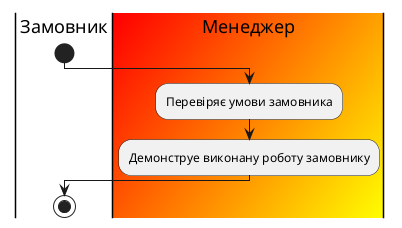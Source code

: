 @startuml
|Замовник|

start
|#Red/Yellow|Менеджер|
:Перевіряє умови замовника;
:Демонструе виконану роботу замовнику; 

|Замовник|

stop
@enduml
